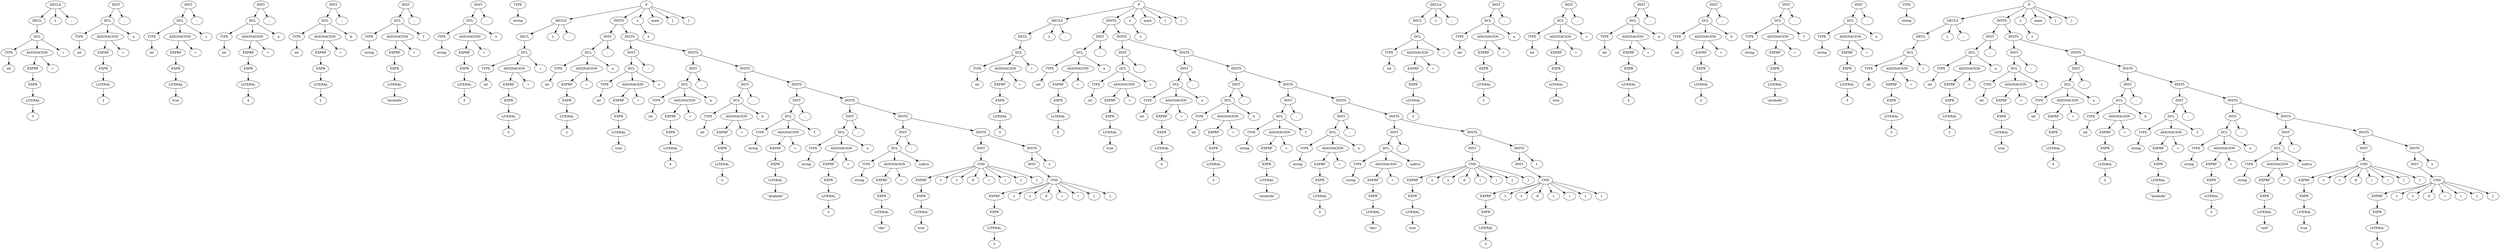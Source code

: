 strict digraph G {
  s0 [ label="TYPE" ];
  s1 [ label="int" ];
  s2 [ label="LITERAL" ];
  s3 [ label="3" ];
  s4 [ label="EXPR" ];
  s5 [ label="EXPRP" ];
  s6 [ label="ASIGNACION" ];
  s7 [ label="=" ];
  s8 [ label="DCL" ];
  s9 [ label="i" ];
  s10 [ label="DECL" ];
  s11 [ label="λ" ];
  s12 [ label="DECLS" ];
  s13 [ label=";" ];
  s14 [ label="TYPE" ];
  s15 [ label="int" ];
  s16 [ label="LITERAL" ];
  s17 [ label="2" ];
  s18 [ label="EXPR" ];
  s19 [ label="EXPRP" ];
  s20 [ label="ASIGNACION" ];
  s21 [ label="=" ];
  s22 [ label="DCL" ];
  s23 [ label="a" ];
  s24 [ label="INST" ];
  s25 [ label=";" ];
  s26 [ label="TYPE" ];
  s27 [ label="int" ];
  s28 [ label="LITERAL" ];
  s29 [ label="true" ];
  s30 [ label="EXPR" ];
  s31 [ label="EXPRP" ];
  s32 [ label="ASIGNACION" ];
  s33 [ label="=" ];
  s34 [ label="DCL" ];
  s35 [ label="c" ];
  s36 [ label="INST" ];
  s37 [ label=";" ];
  s38 [ label="TYPE" ];
  s39 [ label="int" ];
  s40 [ label="LITERAL" ];
  s41 [ label="4" ];
  s42 [ label="EXPR" ];
  s43 [ label="EXPRP" ];
  s44 [ label="ASIGNACION" ];
  s45 [ label="=" ];
  s46 [ label="DCL" ];
  s47 [ label="a" ];
  s48 [ label="INST" ];
  s49 [ label=";" ];
  s50 [ label="TYPE" ];
  s51 [ label="int" ];
  s52 [ label="LITERAL" ];
  s53 [ label="2" ];
  s54 [ label="EXPR" ];
  s55 [ label="EXPRP" ];
  s56 [ label="ASIGNACION" ];
  s57 [ label="=" ];
  s58 [ label="DCL" ];
  s59 [ label="b" ];
  s60 [ label="INST" ];
  s61 [ label=";" ];
  s62 [ label="TYPE" ];
  s63 [ label="string" ];
  s64 [ label="LITERAL" ];
  s65 [ label="\"alcahofa\"" ];
  s66 [ label="EXPR" ];
  s67 [ label="EXPRP" ];
  s68 [ label="ASIGNACION" ];
  s69 [ label="=" ];
  s70 [ label="DCL" ];
  s71 [ label="f" ];
  s72 [ label="INST" ];
  s73 [ label=";" ];
  s74 [ label="TYPE" ];
  s75 [ label="string" ];
  s76 [ label="LITERAL" ];
  s77 [ label="3" ];
  s78 [ label="EXPR" ];
  s79 [ label="EXPRP" ];
  s80 [ label="ASIGNACION" ];
  s81 [ label="=" ];
  s82 [ label="DCL" ];
  s83 [ label="x" ];
  s84 [ label="INST" ];
  s85 [ label=";" ];
  s86 [ label="TYPE" ];
  s87 [ label="string" ];
  s88 [ label="TYPE" ];
  s89 [ label="int" ];
  s90 [ label="LITERAL" ];
  s91 [ label="3" ];
  s92 [ label="EXPR" ];
  s93 [ label="EXPRP" ];
  s94 [ label="ASIGNACION" ];
  s95 [ label="=" ];
  s96 [ label="DCL" ];
  s97 [ label="i" ];
  s98 [ label="DECL" ];
  s99 [ label="λ" ];
  s100 [ label="DECLS" ];
  s101 [ label=";" ];
  s102 [ label="TYPE" ];
  s103 [ label="int" ];
  s104 [ label="LITERAL" ];
  s105 [ label="2" ];
  s106 [ label="EXPR" ];
  s107 [ label="EXPRP" ];
  s108 [ label="ASIGNACION" ];
  s109 [ label="=" ];
  s110 [ label="DCL" ];
  s111 [ label="a" ];
  s112 [ label="INST" ];
  s113 [ label=";" ];
  s114 [ label="TYPE" ];
  s115 [ label="int" ];
  s116 [ label="LITERAL" ];
  s117 [ label="true" ];
  s118 [ label="EXPR" ];
  s119 [ label="EXPRP" ];
  s120 [ label="ASIGNACION" ];
  s121 [ label="=" ];
  s122 [ label="DCL" ];
  s123 [ label="c" ];
  s124 [ label="INST" ];
  s125 [ label=";" ];
  s126 [ label="TYPE" ];
  s127 [ label="int" ];
  s128 [ label="LITERAL" ];
  s129 [ label="4" ];
  s130 [ label="EXPR" ];
  s131 [ label="EXPRP" ];
  s132 [ label="ASIGNACION" ];
  s133 [ label="=" ];
  s134 [ label="DCL" ];
  s135 [ label="a" ];
  s136 [ label="INST" ];
  s137 [ label=";" ];
  s138 [ label="TYPE" ];
  s139 [ label="int" ];
  s140 [ label="LITERAL" ];
  s141 [ label="2" ];
  s142 [ label="EXPR" ];
  s143 [ label="EXPRP" ];
  s144 [ label="ASIGNACION" ];
  s145 [ label="=" ];
  s146 [ label="DCL" ];
  s147 [ label="b" ];
  s148 [ label="INST" ];
  s149 [ label=";" ];
  s150 [ label="TYPE" ];
  s151 [ label="string" ];
  s152 [ label="LITERAL" ];
  s153 [ label="\"alcahofa\"" ];
  s154 [ label="EXPR" ];
  s155 [ label="EXPRP" ];
  s156 [ label="ASIGNACION" ];
  s157 [ label="=" ];
  s158 [ label="DCL" ];
  s159 [ label="f" ];
  s160 [ label="INST" ];
  s161 [ label=";" ];
  s162 [ label="TYPE" ];
  s163 [ label="string" ];
  s164 [ label="LITERAL" ];
  s165 [ label="3" ];
  s166 [ label="EXPR" ];
  s167 [ label="EXPRP" ];
  s168 [ label="ASIGNACION" ];
  s169 [ label="=" ];
  s170 [ label="DCL" ];
  s171 [ label="x" ];
  s172 [ label="INST" ];
  s173 [ label=";" ];
  s174 [ label="TYPE" ];
  s175 [ label="string" ];
  s176 [ label="LITERAL" ];
  s177 [ label="\"das\"" ];
  s178 [ label="EXPR" ];
  s179 [ label="EXPRP" ];
  s180 [ label="ASIGNACION" ];
  s181 [ label="=" ];
  s182 [ label="DCL" ];
  s183 [ label="sodivn" ];
  s184 [ label="INST" ];
  s185 [ label=";" ];
  s186 [ label="LITERAL" ];
  s187 [ label="true" ];
  s188 [ label="EXPR" ];
  s189 [ label="EXPRP" ];
  s190 [ label="λ" ];
  s191 [ label="λ" ];
  s192 [ label="CND" ];
  s193 [ label="if" ];
  s194 [ label="(" ];
  s195 [ label=")" ];
  s196 [ label="{" ];
  s197 [ label="}" ];
  s198 [ label="INST" ];
  s199 [ label="LITERAL" ];
  s200 [ label="3" ];
  s201 [ label="EXPR" ];
  s202 [ label="EXPRP" ];
  s203 [ label="λ" ];
  s204 [ label="λ" ];
  s205 [ label="CND" ];
  s206 [ label="if" ];
  s207 [ label="(" ];
  s208 [ label=")" ];
  s209 [ label="{" ];
  s210 [ label="}" ];
  s211 [ label="INST" ];
  s212 [ label="λ" ];
  s213 [ label="INSTS" ];
  s214 [ label="INSTS" ];
  s215 [ label="INSTS" ];
  s216 [ label="INSTS" ];
  s217 [ label="INSTS" ];
  s218 [ label="INSTS" ];
  s219 [ label="INSTS" ];
  s220 [ label="INSTS" ];
  s221 [ label="INSTS" ];
  s222 [ label="λ" ];
  s223 [ label="λ" ];
  s224 [ label="P" ];
  s225 [ label="main" ];
  s226 [ label="{" ];
  s227 [ label="}" ];
  s228 [ label="TYPE" ];
  s229 [ label="int" ];
  s230 [ label="LITERAL" ];
  s231 [ label="3" ];
  s232 [ label="EXPR" ];
  s233 [ label="EXPRP" ];
  s234 [ label="ASIGNACION" ];
  s235 [ label="=" ];
  s236 [ label="DCL" ];
  s237 [ label="i" ];
  s238 [ label="DECL" ];
  s239 [ label="λ" ];
  s240 [ label="DECLS" ];
  s241 [ label=";" ];
  s242 [ label="TYPE" ];
  s243 [ label="int" ];
  s244 [ label="LITERAL" ];
  s245 [ label="2" ];
  s246 [ label="EXPR" ];
  s247 [ label="EXPRP" ];
  s248 [ label="ASIGNACION" ];
  s249 [ label="=" ];
  s250 [ label="DCL" ];
  s251 [ label="a" ];
  s252 [ label="INST" ];
  s253 [ label=";" ];
  s254 [ label="TYPE" ];
  s255 [ label="int" ];
  s256 [ label="LITERAL" ];
  s257 [ label="true" ];
  s258 [ label="EXPR" ];
  s259 [ label="EXPRP" ];
  s260 [ label="ASIGNACION" ];
  s261 [ label="=" ];
  s262 [ label="DCL" ];
  s263 [ label="c" ];
  s264 [ label="INST" ];
  s265 [ label=";" ];
  s266 [ label="TYPE" ];
  s267 [ label="int" ];
  s268 [ label="LITERAL" ];
  s269 [ label="4" ];
  s270 [ label="EXPR" ];
  s271 [ label="EXPRP" ];
  s272 [ label="ASIGNACION" ];
  s273 [ label="=" ];
  s274 [ label="DCL" ];
  s275 [ label="a" ];
  s276 [ label="INST" ];
  s277 [ label=";" ];
  s278 [ label="TYPE" ];
  s279 [ label="int" ];
  s280 [ label="LITERAL" ];
  s281 [ label="2" ];
  s282 [ label="EXPR" ];
  s283 [ label="EXPRP" ];
  s284 [ label="ASIGNACION" ];
  s285 [ label="=" ];
  s286 [ label="DCL" ];
  s287 [ label="b" ];
  s288 [ label="INST" ];
  s289 [ label=";" ];
  s290 [ label="TYPE" ];
  s291 [ label="string" ];
  s292 [ label="LITERAL" ];
  s293 [ label="\"alcahofa\"" ];
  s294 [ label="EXPR" ];
  s295 [ label="EXPRP" ];
  s296 [ label="ASIGNACION" ];
  s297 [ label="=" ];
  s298 [ label="DCL" ];
  s299 [ label="f" ];
  s300 [ label="INST" ];
  s301 [ label=";" ];
  s302 [ label="TYPE" ];
  s303 [ label="string" ];
  s304 [ label="LITERAL" ];
  s305 [ label="3" ];
  s306 [ label="EXPR" ];
  s307 [ label="EXPRP" ];
  s308 [ label="ASIGNACION" ];
  s309 [ label="=" ];
  s310 [ label="DCL" ];
  s311 [ label="x" ];
  s312 [ label="INST" ];
  s313 [ label=";" ];
  s314 [ label="TYPE" ];
  s315 [ label="string" ];
  s316 [ label="LITERAL" ];
  s317 [ label="\"das\"" ];
  s318 [ label="EXPR" ];
  s319 [ label="EXPRP" ];
  s320 [ label="ASIGNACION" ];
  s321 [ label="=" ];
  s322 [ label="DCL" ];
  s323 [ label="sodivn" ];
  s324 [ label="INST" ];
  s325 [ label=";" ];
  s326 [ label="LITERAL" ];
  s327 [ label="true" ];
  s328 [ label="EXPR" ];
  s329 [ label="EXPRP" ];
  s330 [ label="λ" ];
  s331 [ label="λ" ];
  s332 [ label="CND" ];
  s333 [ label="if" ];
  s334 [ label="(" ];
  s335 [ label=")" ];
  s336 [ label="{" ];
  s337 [ label="}" ];
  s338 [ label="INST" ];
  s339 [ label="LITERAL" ];
  s340 [ label="3" ];
  s341 [ label="EXPR" ];
  s342 [ label="EXPRP" ];
  s343 [ label="λ" ];
  s344 [ label="λ" ];
  s345 [ label="CND" ];
  s346 [ label="if" ];
  s347 [ label="(" ];
  s348 [ label=")" ];
  s349 [ label="{" ];
  s350 [ label="}" ];
  s351 [ label="INST" ];
  s352 [ label="λ" ];
  s353 [ label="INSTS" ];
  s354 [ label="INSTS" ];
  s355 [ label="INSTS" ];
  s356 [ label="INSTS" ];
  s357 [ label="INSTS" ];
  s358 [ label="INSTS" ];
  s359 [ label="INSTS" ];
  s360 [ label="INSTS" ];
  s361 [ label="INSTS" ];
  s362 [ label="λ" ];
  s363 [ label="λ" ];
  s364 [ label="P" ];
  s365 [ label="main" ];
  s366 [ label="{" ];
  s367 [ label="}" ];
  s368 [ label="TYPE" ];
  s369 [ label="int" ];
  s370 [ label="LITERAL" ];
  s371 [ label="3" ];
  s372 [ label="EXPR" ];
  s373 [ label="EXPRP" ];
  s374 [ label="ASIGNACION" ];
  s375 [ label="=" ];
  s376 [ label="DCL" ];
  s377 [ label="i" ];
  s378 [ label="DECL" ];
  s379 [ label="λ" ];
  s380 [ label="DECLS" ];
  s381 [ label=";" ];
  s382 [ label="TYPE" ];
  s383 [ label="int" ];
  s384 [ label="LITERAL" ];
  s385 [ label="2" ];
  s386 [ label="EXPR" ];
  s387 [ label="EXPRP" ];
  s388 [ label="ASIGNACION" ];
  s389 [ label="=" ];
  s390 [ label="DCL" ];
  s391 [ label="a" ];
  s392 [ label="INST" ];
  s393 [ label=";" ];
  s394 [ label="TYPE" ];
  s395 [ label="int" ];
  s396 [ label="LITERAL" ];
  s397 [ label="true" ];
  s398 [ label="EXPR" ];
  s399 [ label="EXPRP" ];
  s400 [ label="ASIGNACION" ];
  s401 [ label="=" ];
  s402 [ label="DCL" ];
  s403 [ label="c" ];
  s404 [ label="INST" ];
  s405 [ label=";" ];
  s406 [ label="TYPE" ];
  s407 [ label="int" ];
  s408 [ label="LITERAL" ];
  s409 [ label="4" ];
  s410 [ label="EXPR" ];
  s411 [ label="EXPRP" ];
  s412 [ label="ASIGNACION" ];
  s413 [ label="=" ];
  s414 [ label="DCL" ];
  s415 [ label="a" ];
  s416 [ label="INST" ];
  s417 [ label=";" ];
  s418 [ label="TYPE" ];
  s419 [ label="int" ];
  s420 [ label="LITERAL" ];
  s421 [ label="2" ];
  s422 [ label="EXPR" ];
  s423 [ label="EXPRP" ];
  s424 [ label="ASIGNACION" ];
  s425 [ label="=" ];
  s426 [ label="DCL" ];
  s427 [ label="b" ];
  s428 [ label="INST" ];
  s429 [ label=";" ];
  s430 [ label="TYPE" ];
  s431 [ label="string" ];
  s432 [ label="LITERAL" ];
  s433 [ label="\"alcahofa\"" ];
  s434 [ label="EXPR" ];
  s435 [ label="EXPRP" ];
  s436 [ label="ASIGNACION" ];
  s437 [ label="=" ];
  s438 [ label="DCL" ];
  s439 [ label="f" ];
  s440 [ label="INST" ];
  s441 [ label=";" ];
  s442 [ label="TYPE" ];
  s443 [ label="string" ];
  s444 [ label="LITERAL" ];
  s445 [ label="3" ];
  s446 [ label="EXPR" ];
  s447 [ label="EXPRP" ];
  s448 [ label="ASIGNACION" ];
  s449 [ label="=" ];
  s450 [ label="DCL" ];
  s451 [ label="x" ];
  s452 [ label="INST" ];
  s453 [ label=";" ];
  s454 [ label="TYPE" ];
  s455 [ label="string" ];
  s456 [ label="TYPE" ];
  s457 [ label="int" ];
  s458 [ label="LITERAL" ];
  s459 [ label="3" ];
  s460 [ label="EXPR" ];
  s461 [ label="EXPRP" ];
  s462 [ label="ASIGNACION" ];
  s463 [ label="=" ];
  s464 [ label="DCL" ];
  s465 [ label="i" ];
  s466 [ label="DECL" ];
  s467 [ label="λ" ];
  s468 [ label="DECLS" ];
  s469 [ label=";" ];
  s470 [ label="TYPE" ];
  s471 [ label="int" ];
  s472 [ label="LITERAL" ];
  s473 [ label="2" ];
  s474 [ label="EXPR" ];
  s475 [ label="EXPRP" ];
  s476 [ label="ASIGNACION" ];
  s477 [ label="=" ];
  s478 [ label="DCL" ];
  s479 [ label="a" ];
  s480 [ label="INST" ];
  s481 [ label=";" ];
  s482 [ label="TYPE" ];
  s483 [ label="int" ];
  s484 [ label="LITERAL" ];
  s485 [ label="true" ];
  s486 [ label="EXPR" ];
  s487 [ label="EXPRP" ];
  s488 [ label="ASIGNACION" ];
  s489 [ label="=" ];
  s490 [ label="DCL" ];
  s491 [ label="c" ];
  s492 [ label="INST" ];
  s493 [ label=";" ];
  s494 [ label="TYPE" ];
  s495 [ label="int" ];
  s496 [ label="LITERAL" ];
  s497 [ label="4" ];
  s498 [ label="EXPR" ];
  s499 [ label="EXPRP" ];
  s500 [ label="ASIGNACION" ];
  s501 [ label="=" ];
  s502 [ label="DCL" ];
  s503 [ label="a" ];
  s504 [ label="INST" ];
  s505 [ label=";" ];
  s506 [ label="TYPE" ];
  s507 [ label="int" ];
  s508 [ label="LITERAL" ];
  s509 [ label="2" ];
  s510 [ label="EXPR" ];
  s511 [ label="EXPRP" ];
  s512 [ label="ASIGNACION" ];
  s513 [ label="=" ];
  s514 [ label="DCL" ];
  s515 [ label="b" ];
  s516 [ label="INST" ];
  s517 [ label=";" ];
  s518 [ label="TYPE" ];
  s519 [ label="string" ];
  s520 [ label="LITERAL" ];
  s521 [ label="\"alcahofa\"" ];
  s522 [ label="EXPR" ];
  s523 [ label="EXPRP" ];
  s524 [ label="ASIGNACION" ];
  s525 [ label="=" ];
  s526 [ label="DCL" ];
  s527 [ label="f" ];
  s528 [ label="INST" ];
  s529 [ label=";" ];
  s530 [ label="TYPE" ];
  s531 [ label="string" ];
  s532 [ label="LITERAL" ];
  s533 [ label="3" ];
  s534 [ label="EXPR" ];
  s535 [ label="EXPRP" ];
  s536 [ label="ASIGNACION" ];
  s537 [ label="=" ];
  s538 [ label="DCL" ];
  s539 [ label="x" ];
  s540 [ label="INST" ];
  s541 [ label=";" ];
  s542 [ label="TYPE" ];
  s543 [ label="string" ];
  s544 [ label="LITERAL" ];
  s545 [ label="\"asd\"" ];
  s546 [ label="EXPR" ];
  s547 [ label="EXPRP" ];
  s548 [ label="ASIGNACION" ];
  s549 [ label="=" ];
  s550 [ label="DCL" ];
  s551 [ label="sodivn" ];
  s552 [ label="INST" ];
  s553 [ label=";" ];
  s554 [ label="LITERAL" ];
  s555 [ label="true" ];
  s556 [ label="EXPR" ];
  s557 [ label="EXPRP" ];
  s558 [ label="λ" ];
  s559 [ label="λ" ];
  s560 [ label="CND" ];
  s561 [ label="if" ];
  s562 [ label="(" ];
  s563 [ label=")" ];
  s564 [ label="{" ];
  s565 [ label="}" ];
  s566 [ label="INST" ];
  s567 [ label="LITERAL" ];
  s568 [ label="3" ];
  s569 [ label="EXPR" ];
  s570 [ label="EXPRP" ];
  s571 [ label="λ" ];
  s572 [ label="λ" ];
  s573 [ label="CND" ];
  s574 [ label="if" ];
  s575 [ label="(" ];
  s576 [ label=")" ];
  s577 [ label="{" ];
  s578 [ label="}" ];
  s579 [ label="INST" ];
  s580 [ label="λ" ];
  s581 [ label="INSTS" ];
  s582 [ label="INSTS" ];
  s583 [ label="INSTS" ];
  s584 [ label="INSTS" ];
  s585 [ label="INSTS" ];
  s586 [ label="INSTS" ];
  s587 [ label="INSTS" ];
  s588 [ label="INSTS" ];
  s589 [ label="INSTS" ];
  s590 [ label="λ" ];
  s591 [ label="λ" ];
  s592 [ label="P" ];
  s593 [ label="main" ];
  s594 [ label="{" ];
  s595 [ label="}" ];
  s0 -> s1;
  s2 -> s3;
  s4 -> s2;
  s5 -> s4;
  s6 -> s7;
  s6 -> s5;
  s8 -> s0;
  s8 -> s9;
  s8 -> s6;
  s10 -> s8;
  s12 -> s10;
  s12 -> s13;
  s12 -> s11;
  s14 -> s15;
  s16 -> s17;
  s18 -> s16;
  s19 -> s18;
  s20 -> s21;
  s20 -> s19;
  s22 -> s14;
  s22 -> s23;
  s22 -> s20;
  s24 -> s22;
  s24 -> s25;
  s26 -> s27;
  s28 -> s29;
  s30 -> s28;
  s31 -> s30;
  s32 -> s33;
  s32 -> s31;
  s34 -> s26;
  s34 -> s35;
  s34 -> s32;
  s36 -> s34;
  s36 -> s37;
  s38 -> s39;
  s40 -> s41;
  s42 -> s40;
  s43 -> s42;
  s44 -> s45;
  s44 -> s43;
  s46 -> s38;
  s46 -> s47;
  s46 -> s44;
  s48 -> s46;
  s48 -> s49;
  s50 -> s51;
  s52 -> s53;
  s54 -> s52;
  s55 -> s54;
  s56 -> s57;
  s56 -> s55;
  s58 -> s50;
  s58 -> s59;
  s58 -> s56;
  s60 -> s58;
  s60 -> s61;
  s62 -> s63;
  s64 -> s65;
  s66 -> s64;
  s67 -> s66;
  s68 -> s69;
  s68 -> s67;
  s70 -> s62;
  s70 -> s71;
  s70 -> s68;
  s72 -> s70;
  s72 -> s73;
  s74 -> s75;
  s76 -> s77;
  s78 -> s76;
  s79 -> s78;
  s80 -> s81;
  s80 -> s79;
  s82 -> s74;
  s82 -> s83;
  s82 -> s80;
  s84 -> s82;
  s84 -> s85;
  s86 -> s87;
  s88 -> s89;
  s90 -> s91;
  s92 -> s90;
  s93 -> s92;
  s94 -> s95;
  s94 -> s93;
  s96 -> s88;
  s96 -> s97;
  s96 -> s94;
  s98 -> s96;
  s100 -> s98;
  s100 -> s101;
  s100 -> s99;
  s102 -> s103;
  s104 -> s105;
  s106 -> s104;
  s107 -> s106;
  s108 -> s109;
  s108 -> s107;
  s110 -> s102;
  s110 -> s111;
  s110 -> s108;
  s112 -> s110;
  s112 -> s113;
  s114 -> s115;
  s116 -> s117;
  s118 -> s116;
  s119 -> s118;
  s120 -> s121;
  s120 -> s119;
  s122 -> s114;
  s122 -> s123;
  s122 -> s120;
  s124 -> s122;
  s124 -> s125;
  s126 -> s127;
  s128 -> s129;
  s130 -> s128;
  s131 -> s130;
  s132 -> s133;
  s132 -> s131;
  s134 -> s126;
  s134 -> s135;
  s134 -> s132;
  s136 -> s134;
  s136 -> s137;
  s138 -> s139;
  s140 -> s141;
  s142 -> s140;
  s143 -> s142;
  s144 -> s145;
  s144 -> s143;
  s146 -> s138;
  s146 -> s147;
  s146 -> s144;
  s148 -> s146;
  s148 -> s149;
  s150 -> s151;
  s152 -> s153;
  s154 -> s152;
  s155 -> s154;
  s156 -> s157;
  s156 -> s155;
  s158 -> s150;
  s158 -> s159;
  s158 -> s156;
  s160 -> s158;
  s160 -> s161;
  s162 -> s163;
  s164 -> s165;
  s166 -> s164;
  s167 -> s166;
  s168 -> s169;
  s168 -> s167;
  s170 -> s162;
  s170 -> s171;
  s170 -> s168;
  s172 -> s170;
  s172 -> s173;
  s174 -> s175;
  s176 -> s177;
  s178 -> s176;
  s179 -> s178;
  s180 -> s181;
  s180 -> s179;
  s182 -> s174;
  s182 -> s183;
  s182 -> s180;
  s184 -> s182;
  s184 -> s185;
  s186 -> s187;
  s188 -> s186;
  s189 -> s188;
  s192 -> s193;
  s192 -> s194;
  s192 -> s189;
  s192 -> s195;
  s192 -> s196;
  s192 -> s190;
  s192 -> s197;
  s192 -> s191;
  s198 -> s192;
  s199 -> s200;
  s201 -> s199;
  s202 -> s201;
  s205 -> s206;
  s205 -> s207;
  s205 -> s202;
  s205 -> s208;
  s205 -> s209;
  s205 -> s203;
  s205 -> s210;
  s205 -> s204;
  s211 -> s205;
  s213 -> s211;
  s213 -> s212;
  s214 -> s198;
  s214 -> s213;
  s215 -> s184;
  s215 -> s214;
  s216 -> s172;
  s216 -> s215;
  s217 -> s160;
  s217 -> s216;
  s218 -> s148;
  s218 -> s217;
  s219 -> s136;
  s219 -> s218;
  s220 -> s124;
  s220 -> s219;
  s221 -> s112;
  s221 -> s220;
  s222 -> s223;
  s224 -> s100;
  s224 -> s225;
  s224 -> s226;
  s224 -> s221;
  s224 -> s227;
  s224 -> s222;
  s228 -> s229;
  s230 -> s231;
  s232 -> s230;
  s233 -> s232;
  s234 -> s235;
  s234 -> s233;
  s236 -> s228;
  s236 -> s237;
  s236 -> s234;
  s238 -> s236;
  s240 -> s238;
  s240 -> s241;
  s240 -> s239;
  s242 -> s243;
  s244 -> s245;
  s246 -> s244;
  s247 -> s246;
  s248 -> s249;
  s248 -> s247;
  s250 -> s242;
  s250 -> s251;
  s250 -> s248;
  s252 -> s250;
  s252 -> s253;
  s254 -> s255;
  s256 -> s257;
  s258 -> s256;
  s259 -> s258;
  s260 -> s261;
  s260 -> s259;
  s262 -> s254;
  s262 -> s263;
  s262 -> s260;
  s264 -> s262;
  s264 -> s265;
  s266 -> s267;
  s268 -> s269;
  s270 -> s268;
  s271 -> s270;
  s272 -> s273;
  s272 -> s271;
  s274 -> s266;
  s274 -> s275;
  s274 -> s272;
  s276 -> s274;
  s276 -> s277;
  s278 -> s279;
  s280 -> s281;
  s282 -> s280;
  s283 -> s282;
  s284 -> s285;
  s284 -> s283;
  s286 -> s278;
  s286 -> s287;
  s286 -> s284;
  s288 -> s286;
  s288 -> s289;
  s290 -> s291;
  s292 -> s293;
  s294 -> s292;
  s295 -> s294;
  s296 -> s297;
  s296 -> s295;
  s298 -> s290;
  s298 -> s299;
  s298 -> s296;
  s300 -> s298;
  s300 -> s301;
  s302 -> s303;
  s304 -> s305;
  s306 -> s304;
  s307 -> s306;
  s308 -> s309;
  s308 -> s307;
  s310 -> s302;
  s310 -> s311;
  s310 -> s308;
  s312 -> s310;
  s312 -> s313;
  s314 -> s315;
  s316 -> s317;
  s318 -> s316;
  s319 -> s318;
  s320 -> s321;
  s320 -> s319;
  s322 -> s314;
  s322 -> s323;
  s322 -> s320;
  s324 -> s322;
  s324 -> s325;
  s326 -> s327;
  s328 -> s326;
  s329 -> s328;
  s332 -> s333;
  s332 -> s334;
  s332 -> s329;
  s332 -> s335;
  s332 -> s336;
  s332 -> s330;
  s332 -> s337;
  s332 -> s331;
  s338 -> s332;
  s339 -> s340;
  s341 -> s339;
  s342 -> s341;
  s345 -> s346;
  s345 -> s347;
  s345 -> s342;
  s345 -> s348;
  s345 -> s349;
  s345 -> s343;
  s345 -> s350;
  s345 -> s344;
  s351 -> s345;
  s353 -> s351;
  s353 -> s352;
  s354 -> s338;
  s354 -> s353;
  s355 -> s324;
  s355 -> s354;
  s356 -> s312;
  s356 -> s355;
  s357 -> s300;
  s357 -> s356;
  s358 -> s288;
  s358 -> s357;
  s359 -> s276;
  s359 -> s358;
  s360 -> s264;
  s360 -> s359;
  s361 -> s252;
  s361 -> s360;
  s362 -> s363;
  s364 -> s240;
  s364 -> s365;
  s364 -> s366;
  s364 -> s361;
  s364 -> s367;
  s364 -> s362;
  s368 -> s369;
  s370 -> s371;
  s372 -> s370;
  s373 -> s372;
  s374 -> s375;
  s374 -> s373;
  s376 -> s368;
  s376 -> s377;
  s376 -> s374;
  s378 -> s376;
  s380 -> s378;
  s380 -> s381;
  s380 -> s379;
  s382 -> s383;
  s384 -> s385;
  s386 -> s384;
  s387 -> s386;
  s388 -> s389;
  s388 -> s387;
  s390 -> s382;
  s390 -> s391;
  s390 -> s388;
  s392 -> s390;
  s392 -> s393;
  s394 -> s395;
  s396 -> s397;
  s398 -> s396;
  s399 -> s398;
  s400 -> s401;
  s400 -> s399;
  s402 -> s394;
  s402 -> s403;
  s402 -> s400;
  s404 -> s402;
  s404 -> s405;
  s406 -> s407;
  s408 -> s409;
  s410 -> s408;
  s411 -> s410;
  s412 -> s413;
  s412 -> s411;
  s414 -> s406;
  s414 -> s415;
  s414 -> s412;
  s416 -> s414;
  s416 -> s417;
  s418 -> s419;
  s420 -> s421;
  s422 -> s420;
  s423 -> s422;
  s424 -> s425;
  s424 -> s423;
  s426 -> s418;
  s426 -> s427;
  s426 -> s424;
  s428 -> s426;
  s428 -> s429;
  s430 -> s431;
  s432 -> s433;
  s434 -> s432;
  s435 -> s434;
  s436 -> s437;
  s436 -> s435;
  s438 -> s430;
  s438 -> s439;
  s438 -> s436;
  s440 -> s438;
  s440 -> s441;
  s442 -> s443;
  s444 -> s445;
  s446 -> s444;
  s447 -> s446;
  s448 -> s449;
  s448 -> s447;
  s450 -> s442;
  s450 -> s451;
  s450 -> s448;
  s452 -> s450;
  s452 -> s453;
  s454 -> s455;
  s456 -> s457;
  s458 -> s459;
  s460 -> s458;
  s461 -> s460;
  s462 -> s463;
  s462 -> s461;
  s464 -> s456;
  s464 -> s465;
  s464 -> s462;
  s466 -> s464;
  s468 -> s466;
  s468 -> s469;
  s468 -> s467;
  s470 -> s471;
  s472 -> s473;
  s474 -> s472;
  s475 -> s474;
  s476 -> s477;
  s476 -> s475;
  s478 -> s470;
  s478 -> s479;
  s478 -> s476;
  s480 -> s478;
  s480 -> s481;
  s482 -> s483;
  s484 -> s485;
  s486 -> s484;
  s487 -> s486;
  s488 -> s489;
  s488 -> s487;
  s490 -> s482;
  s490 -> s491;
  s490 -> s488;
  s492 -> s490;
  s492 -> s493;
  s494 -> s495;
  s496 -> s497;
  s498 -> s496;
  s499 -> s498;
  s500 -> s501;
  s500 -> s499;
  s502 -> s494;
  s502 -> s503;
  s502 -> s500;
  s504 -> s502;
  s504 -> s505;
  s506 -> s507;
  s508 -> s509;
  s510 -> s508;
  s511 -> s510;
  s512 -> s513;
  s512 -> s511;
  s514 -> s506;
  s514 -> s515;
  s514 -> s512;
  s516 -> s514;
  s516 -> s517;
  s518 -> s519;
  s520 -> s521;
  s522 -> s520;
  s523 -> s522;
  s524 -> s525;
  s524 -> s523;
  s526 -> s518;
  s526 -> s527;
  s526 -> s524;
  s528 -> s526;
  s528 -> s529;
  s530 -> s531;
  s532 -> s533;
  s534 -> s532;
  s535 -> s534;
  s536 -> s537;
  s536 -> s535;
  s538 -> s530;
  s538 -> s539;
  s538 -> s536;
  s540 -> s538;
  s540 -> s541;
  s542 -> s543;
  s544 -> s545;
  s546 -> s544;
  s547 -> s546;
  s548 -> s549;
  s548 -> s547;
  s550 -> s542;
  s550 -> s551;
  s550 -> s548;
  s552 -> s550;
  s552 -> s553;
  s554 -> s555;
  s556 -> s554;
  s557 -> s556;
  s560 -> s561;
  s560 -> s562;
  s560 -> s557;
  s560 -> s563;
  s560 -> s564;
  s560 -> s558;
  s560 -> s565;
  s560 -> s559;
  s566 -> s560;
  s567 -> s568;
  s569 -> s567;
  s570 -> s569;
  s573 -> s574;
  s573 -> s575;
  s573 -> s570;
  s573 -> s576;
  s573 -> s577;
  s573 -> s571;
  s573 -> s578;
  s573 -> s572;
  s579 -> s573;
  s581 -> s579;
  s581 -> s580;
  s582 -> s566;
  s582 -> s581;
  s583 -> s552;
  s583 -> s582;
  s584 -> s540;
  s584 -> s583;
  s585 -> s528;
  s585 -> s584;
  s586 -> s516;
  s586 -> s585;
  s587 -> s504;
  s587 -> s586;
  s588 -> s492;
  s588 -> s587;
  s589 -> s480;
  s589 -> s588;
  s590 -> s591;
  s592 -> s468;
  s592 -> s593;
  s592 -> s594;
  s592 -> s589;
  s592 -> s595;
  s592 -> s590;
}
